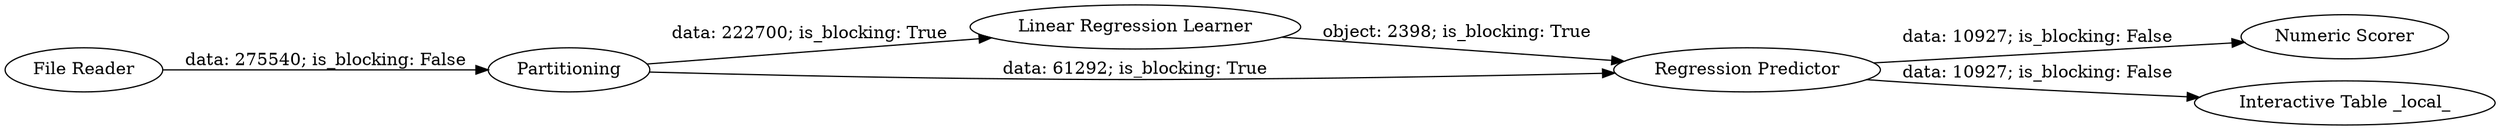 digraph {
	"9192150117854258717_1" [label="File Reader"]
	"9192150117854258717_17" [label="Linear Regression Learner"]
	"9192150117854258717_19" [label="Regression Predictor"]
	"9192150117854258717_36" [label="Numeric Scorer"]
	"9192150117854258717_9" [label="Interactive Table _local_"]
	"9192150117854258717_2" [label=Partitioning]
	"9192150117854258717_2" -> "9192150117854258717_19" [label="data: 61292; is_blocking: True"]
	"9192150117854258717_1" -> "9192150117854258717_2" [label="data: 275540; is_blocking: False"]
	"9192150117854258717_2" -> "9192150117854258717_17" [label="data: 222700; is_blocking: True"]
	"9192150117854258717_19" -> "9192150117854258717_9" [label="data: 10927; is_blocking: False"]
	"9192150117854258717_17" -> "9192150117854258717_19" [label="object: 2398; is_blocking: True"]
	"9192150117854258717_19" -> "9192150117854258717_36" [label="data: 10927; is_blocking: False"]
	rankdir=LR
}
